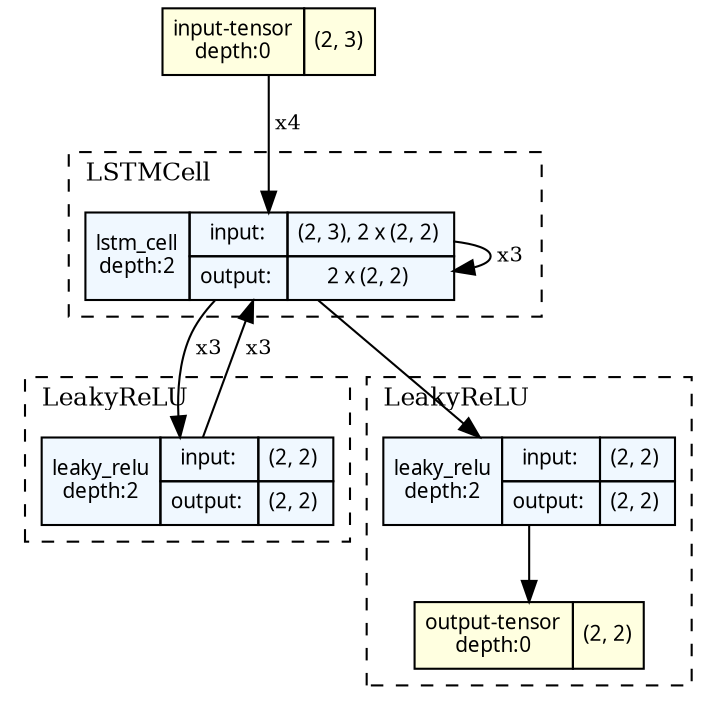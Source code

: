 strict digraph RecursiveNet {
	graph [ordering=in rankdir=TB size="14.7,14.7"]
	node [align=left fontname="Linux libertine" fontsize=10 height=0.2 margin=0 ranksep=0.1 shape=plaintext style=filled]
	edge [fontsize=10]
	0 [label=<
                    <TABLE BORDER="0" CELLBORDER="1"
                    CELLSPACING="0" CELLPADDING="4">
                        <TR><TD>input-tensor<BR/>depth:0</TD><TD>(2, 3)</TD></TR>
                    </TABLE>> fillcolor=lightyellow]
	subgraph cluster_2 {
		fontsize=12 label=LSTMCell labeljust=l style=dashed
		1 [label=<
                    <TABLE BORDER="0" CELLBORDER="1"
                    CELLSPACING="0" CELLPADDING="4">
                    <TR>
                        <TD ROWSPAN="2">lstm_cell<BR/>depth:2</TD>
                        <TD COLSPAN="2">input:</TD>
                        <TD COLSPAN="2">(2, 3), 2 x (2, 2) </TD>
                    </TR>
                    <TR>
                        <TD COLSPAN="2">output: </TD>
                        <TD COLSPAN="2">2 x (2, 2) </TD>
                    </TR>
                    </TABLE>> fillcolor=aliceblue]
	}
	subgraph cluster_3 {
		fontsize=12 label=LeakyReLU labeljust=l style=dashed
		2 [label=<
                    <TABLE BORDER="0" CELLBORDER="1"
                    CELLSPACING="0" CELLPADDING="4">
                    <TR>
                        <TD ROWSPAN="2">leaky_relu<BR/>depth:2</TD>
                        <TD COLSPAN="2">input:</TD>
                        <TD COLSPAN="2">(2, 2) </TD>
                    </TR>
                    <TR>
                        <TD COLSPAN="2">output: </TD>
                        <TD COLSPAN="2">(2, 2) </TD>
                    </TR>
                    </TABLE>> fillcolor=aliceblue]
	}
	subgraph cluster_2 {
		fontsize=12 label=LSTMCell labeljust=l style=dashed
		1 [label=<
                    <TABLE BORDER="0" CELLBORDER="1"
                    CELLSPACING="0" CELLPADDING="4">
                    <TR>
                        <TD ROWSPAN="2">lstm_cell<BR/>depth:2</TD>
                        <TD COLSPAN="2">input:</TD>
                        <TD COLSPAN="2">(2, 3), 2 x (2, 2) </TD>
                    </TR>
                    <TR>
                        <TD COLSPAN="2">output: </TD>
                        <TD COLSPAN="2">2 x (2, 2) </TD>
                    </TR>
                    </TABLE>> fillcolor=aliceblue]
	}
	subgraph cluster_3 {
		fontsize=12 label=LeakyReLU labeljust=l style=dashed
		2 [label=<
                    <TABLE BORDER="0" CELLBORDER="1"
                    CELLSPACING="0" CELLPADDING="4">
                    <TR>
                        <TD ROWSPAN="2">leaky_relu<BR/>depth:2</TD>
                        <TD COLSPAN="2">input:</TD>
                        <TD COLSPAN="2">(2, 2) </TD>
                    </TR>
                    <TR>
                        <TD COLSPAN="2">output: </TD>
                        <TD COLSPAN="2">(2, 2) </TD>
                    </TR>
                    </TABLE>> fillcolor=aliceblue]
	}
	subgraph cluster_2 {
		fontsize=12 label=LSTMCell labeljust=l style=dashed
		1 [label=<
                    <TABLE BORDER="0" CELLBORDER="1"
                    CELLSPACING="0" CELLPADDING="4">
                    <TR>
                        <TD ROWSPAN="2">lstm_cell<BR/>depth:2</TD>
                        <TD COLSPAN="2">input:</TD>
                        <TD COLSPAN="2">(2, 3), 2 x (2, 2) </TD>
                    </TR>
                    <TR>
                        <TD COLSPAN="2">output: </TD>
                        <TD COLSPAN="2">2 x (2, 2) </TD>
                    </TR>
                    </TABLE>> fillcolor=aliceblue]
	}
	subgraph cluster_3 {
		fontsize=12 label=LeakyReLU labeljust=l style=dashed
		2 [label=<
                    <TABLE BORDER="0" CELLBORDER="1"
                    CELLSPACING="0" CELLPADDING="4">
                    <TR>
                        <TD ROWSPAN="2">leaky_relu<BR/>depth:2</TD>
                        <TD COLSPAN="2">input:</TD>
                        <TD COLSPAN="2">(2, 2) </TD>
                    </TR>
                    <TR>
                        <TD COLSPAN="2">output: </TD>
                        <TD COLSPAN="2">(2, 2) </TD>
                    </TR>
                    </TABLE>> fillcolor=aliceblue]
	}
	subgraph cluster_2 {
		fontsize=12 label=LSTMCell labeljust=l style=dashed
		1 [label=<
                    <TABLE BORDER="0" CELLBORDER="1"
                    CELLSPACING="0" CELLPADDING="4">
                    <TR>
                        <TD ROWSPAN="2">lstm_cell<BR/>depth:2</TD>
                        <TD COLSPAN="2">input:</TD>
                        <TD COLSPAN="2">(2, 3), 2 x (2, 2) </TD>
                    </TR>
                    <TR>
                        <TD COLSPAN="2">output: </TD>
                        <TD COLSPAN="2">2 x (2, 2) </TD>
                    </TR>
                    </TABLE>> fillcolor=aliceblue]
	}
	subgraph cluster_4 {
		fontsize=12 label=LeakyReLU labeljust=l style=dashed
		3 [label=<
                    <TABLE BORDER="0" CELLBORDER="1"
                    CELLSPACING="0" CELLPADDING="4">
                    <TR>
                        <TD ROWSPAN="2">leaky_relu<BR/>depth:2</TD>
                        <TD COLSPAN="2">input:</TD>
                        <TD COLSPAN="2">(2, 2) </TD>
                    </TR>
                    <TR>
                        <TD COLSPAN="2">output: </TD>
                        <TD COLSPAN="2">(2, 2) </TD>
                    </TR>
                    </TABLE>> fillcolor=aliceblue]
		4 [label=<
                    <TABLE BORDER="0" CELLBORDER="1"
                    CELLSPACING="0" CELLPADDING="4">
                        <TR><TD>output-tensor<BR/>depth:0</TD><TD>(2, 2)</TD></TR>
                    </TABLE>> fillcolor=lightyellow]
	}
	0 -> 1
	1 -> 2
	0 -> 1 [label=" x2"]
	2 -> 1
	1 -> 1
	1 -> 2 [label=" x2"]
	0 -> 1 [label=" x3"]
	2 -> 1 [label=" x2"]
	1 -> 1 [label=" x2"]
	1 -> 2 [label=" x3"]
	0 -> 1 [label=" x4"]
	2 -> 1 [label=" x3"]
	1 -> 1 [label=" x3"]
	1 -> 3
	3 -> 4
}
strict digraph RecursiveNet {
	graph [ordering=in rankdir=TB size="14.7,14.7"]
	node [align=left fontname="Linux libertine" fontsize=10 height=0.2 margin=0 ranksep=0.1 shape=plaintext style=filled]
	edge [fontsize=10]
	0 [label=<
                    <TABLE BORDER="0" CELLBORDER="1"
                    CELLSPACING="0" CELLPADDING="4">
                        <TR><TD>input-tensor<BR/>depth:0</TD><TD>(2, 3)</TD></TR>
                    </TABLE>> fillcolor=lightyellow]
	subgraph cluster_2 {
		fontsize=12 label=LSTMCell labeljust=l style=dashed
		1 [label=<
                    <TABLE BORDER="0" CELLBORDER="1"
                    CELLSPACING="0" CELLPADDING="4">
                    <TR>
                        <TD ROWSPAN="2">lstm_cell<BR/>depth:2</TD>
                        <TD COLSPAN="2">input:</TD>
                        <TD COLSPAN="2">(2, 3), 2 x (2, 2) </TD>
                    </TR>
                    <TR>
                        <TD COLSPAN="2">output: </TD>
                        <TD COLSPAN="2">2 x (2, 2) </TD>
                    </TR>
                    </TABLE>> fillcolor=aliceblue]
	}
	subgraph cluster_3 {
		fontsize=12 label=LeakyReLU labeljust=l style=dashed
		2 [label=<
                    <TABLE BORDER="0" CELLBORDER="1"
                    CELLSPACING="0" CELLPADDING="4">
                    <TR>
                        <TD ROWSPAN="2">leaky_relu<BR/>depth:2</TD>
                        <TD COLSPAN="2">input:</TD>
                        <TD COLSPAN="2">(2, 2) </TD>
                    </TR>
                    <TR>
                        <TD COLSPAN="2">output: </TD>
                        <TD COLSPAN="2">(2, 2) </TD>
                    </TR>
                    </TABLE>> fillcolor=aliceblue]
	}
	subgraph cluster_4 {
		fontsize=12 label=LSTMCell labeljust=l style=dashed
		3 [label=<
                    <TABLE BORDER="0" CELLBORDER="1"
                    CELLSPACING="0" CELLPADDING="4">
                    <TR>
                        <TD ROWSPAN="2">lstm_cell<BR/>depth:2</TD>
                        <TD COLSPAN="2">input:</TD>
                        <TD COLSPAN="2">(2, 3), 2 x (2, 2) </TD>
                    </TR>
                    <TR>
                        <TD COLSPAN="2">output: </TD>
                        <TD COLSPAN="2">2 x (2, 2) </TD>
                    </TR>
                    </TABLE>> fillcolor=aliceblue]
	}
	subgraph cluster_5 {
		fontsize=12 label=LeakyReLU labeljust=l style=dashed
		4 [label=<
                    <TABLE BORDER="0" CELLBORDER="1"
                    CELLSPACING="0" CELLPADDING="4">
                    <TR>
                        <TD ROWSPAN="2">leaky_relu<BR/>depth:2</TD>
                        <TD COLSPAN="2">input:</TD>
                        <TD COLSPAN="2">(2, 2) </TD>
                    </TR>
                    <TR>
                        <TD COLSPAN="2">output: </TD>
                        <TD COLSPAN="2">(2, 2) </TD>
                    </TR>
                    </TABLE>> fillcolor=aliceblue]
	}
	subgraph cluster_6 {
		fontsize=12 label=LSTMCell labeljust=l style=dashed
		5 [label=<
                    <TABLE BORDER="0" CELLBORDER="1"
                    CELLSPACING="0" CELLPADDING="4">
                    <TR>
                        <TD ROWSPAN="2">lstm_cell<BR/>depth:2</TD>
                        <TD COLSPAN="2">input:</TD>
                        <TD COLSPAN="2">(2, 3), 2 x (2, 2) </TD>
                    </TR>
                    <TR>
                        <TD COLSPAN="2">output: </TD>
                        <TD COLSPAN="2">2 x (2, 2) </TD>
                    </TR>
                    </TABLE>> fillcolor=aliceblue]
	}
	subgraph cluster_7 {
		fontsize=12 label=LeakyReLU labeljust=l style=dashed
		6 [label=<
                    <TABLE BORDER="0" CELLBORDER="1"
                    CELLSPACING="0" CELLPADDING="4">
                    <TR>
                        <TD ROWSPAN="2">leaky_relu<BR/>depth:2</TD>
                        <TD COLSPAN="2">input:</TD>
                        <TD COLSPAN="2">(2, 2) </TD>
                    </TR>
                    <TR>
                        <TD COLSPAN="2">output: </TD>
                        <TD COLSPAN="2">(2, 2) </TD>
                    </TR>
                    </TABLE>> fillcolor=aliceblue]
	}
	subgraph cluster_8 {
		fontsize=12 label=LSTMCell labeljust=l style=dashed
		7 [label=<
                    <TABLE BORDER="0" CELLBORDER="1"
                    CELLSPACING="0" CELLPADDING="4">
                    <TR>
                        <TD ROWSPAN="2">lstm_cell<BR/>depth:2</TD>
                        <TD COLSPAN="2">input:</TD>
                        <TD COLSPAN="2">(2, 3), 2 x (2, 2) </TD>
                    </TR>
                    <TR>
                        <TD COLSPAN="2">output: </TD>
                        <TD COLSPAN="2">2 x (2, 2) </TD>
                    </TR>
                    </TABLE>> fillcolor=aliceblue]
	}
	subgraph cluster_9 {
		fontsize=12 label=LeakyReLU labeljust=l style=dashed
		8 [label=<
                    <TABLE BORDER="0" CELLBORDER="1"
                    CELLSPACING="0" CELLPADDING="4">
                    <TR>
                        <TD ROWSPAN="2">leaky_relu<BR/>depth:2</TD>
                        <TD COLSPAN="2">input:</TD>
                        <TD COLSPAN="2">(2, 2) </TD>
                    </TR>
                    <TR>
                        <TD COLSPAN="2">output: </TD>
                        <TD COLSPAN="2">(2, 2) </TD>
                    </TR>
                    </TABLE>> fillcolor=aliceblue]
		9 [label=<
                    <TABLE BORDER="0" CELLBORDER="1"
                    CELLSPACING="0" CELLPADDING="4">
                        <TR><TD>output-tensor<BR/>depth:0</TD><TD>(2, 2)</TD></TR>
                    </TABLE>> fillcolor=lightyellow]
	}
	0 -> 1
	1 -> 2
	0 -> 3
	2 -> 3
	1 -> 3
	3 -> 4
	0 -> 5
	4 -> 5
	3 -> 5
	5 -> 6
	0 -> 7
	6 -> 7
	5 -> 7
	7 -> 8
	8 -> 9
}
